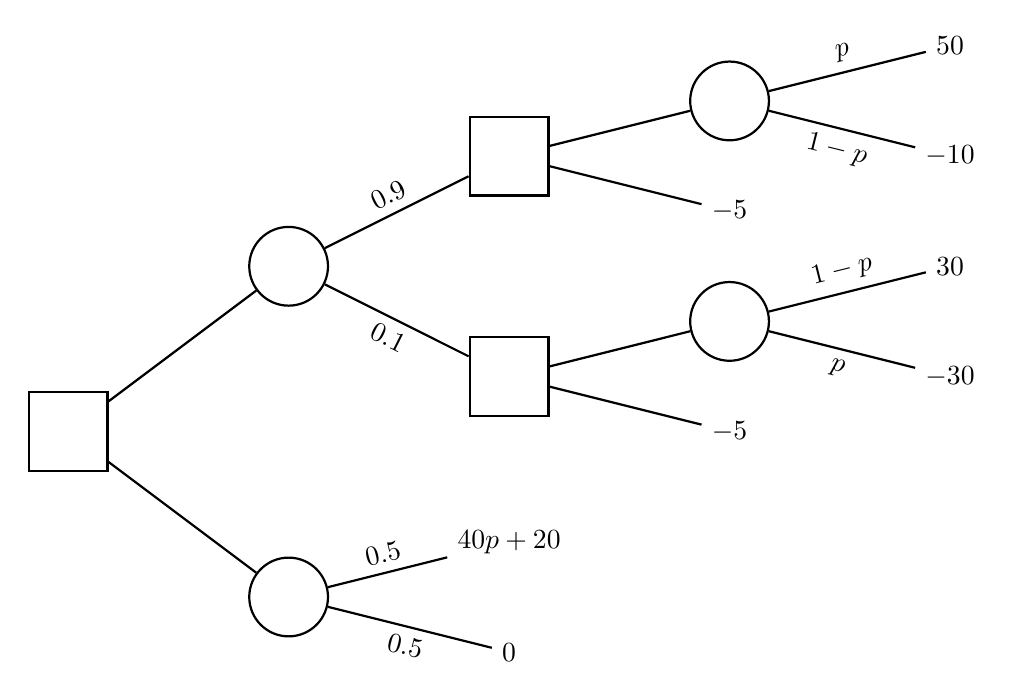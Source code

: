 \begin{tikzpicture}[style=thick,scale=0.7]
\tikzstyle{dec}=[draw,rectangle,minimum size=1cm]
\tikzstyle{ran}=[draw,circle,minimum size=1cm]
\node[dec] (A) at (-8,-1) {};
\node[ran] (B) at (-4, 2) {};
\node[ran] (C) at (-4,-4) {};
\node[dec] (D) at ( 0, 4) {};
\node[dec] (E) at ( 0, 0) {};
\node      (F) at ( 0,-3) {$40p + 20$};
\node      (G) at ( 0,-5) {$0$};
\node[ran] (H) at ( 4, 5) {};
\node      (I) at ( 4, 3) {$-5$};
\node[ran] (J) at ( 4, 1) {};
\node      (K) at ( 4,-1) {$-5$};
\node      (N) at ( 8, 6) {$50$};
\node      (O) at ( 8, 4) {$-10$};
\node      (P) at ( 8, 2) {$30$};
\node      (Q) at ( 8, 0) {$-30$};

\draw (A) -- (B);
\draw (A) -- (C);
\draw (B) -- (D) node[above, midway, sloped] {$0.9$};
\draw (B) -- (E) node[below, midway, sloped] {$0.1$};
\draw (C) -- (F) node[above, midway, sloped] {$0.5$};
\draw (C) -- (G) node[below, midway, sloped] {$0.5$};
\draw (D) -- (H);
\draw (D) -- (I);
\draw (E) -- (J);
\draw (E) -- (K);
\draw (H) -- (N) node[above, midway, sloped] {$p$};
\draw (H) -- (O) node[below, midway, sloped] {$1-p$};
\draw (J) -- (P) node[above, midway, sloped] {$1-p$};
\draw (J) -- (Q) node[below, midway, sloped] {$p$};
\end{tikzpicture}
